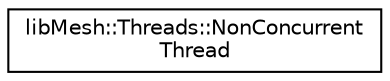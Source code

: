 digraph "类继承关系图"
{
 // INTERACTIVE_SVG=YES
  edge [fontname="Helvetica",fontsize="10",labelfontname="Helvetica",labelfontsize="10"];
  node [fontname="Helvetica",fontsize="10",shape=record];
  rankdir="LR";
  Node1 [label="libMesh::Threads::NonConcurrent\lThread",height=0.2,width=0.4,color="black", fillcolor="white", style="filled",URL="$classlibMesh_1_1Threads_1_1NonConcurrentThread.html",tooltip="Simple compatibility class for std::thread &#39;concurrent&#39; execution. "];
}
